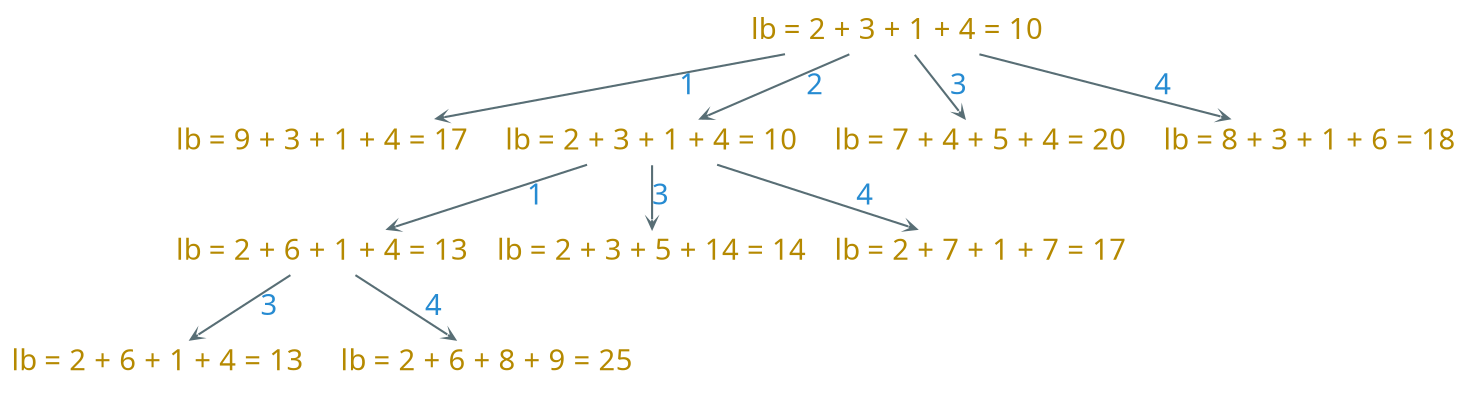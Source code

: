 digraph g {
    bgcolor=transparent
    rankdir=TB
    graph [nodesep=0.2,  ranksep=0.2]
    node [shape=plaintext,  color="#586e75",  fixedsize=true,  width=2,  height=0.3,  fontcolor="#b58900",  fontsize=14,  fontname="LXGWWenKai"]
    edge [arrowhead=vee,  color="#586e75",  fontcolor="#268bd2",  fontsize=14,  fontname="LXGWWenKai",  arrowsize=0.4]

    root [label="lb = 2 + 3 + 1 + 4 = 10"]

    root -> "lb = 9 + 3 + 1 + 4 = 17" [label=1]
    root -> "lb = 2 + 3 + 1 + 4 = 10" [label=2]
    root -> "lb = 7 + 4 + 5 + 4 = 20" [label=3]
    root -> "lb = 8 + 3 + 1 + 6 = 18" [label=4]

    "lb = 2 + 3 + 1 + 4 = 10" -> "lb = 2 + 6 + 1 + 4 = 13" [label=1]
    "lb = 2 + 3 + 1 + 4 = 10" -> "lb = 2 + 3 + 5 + 14 = 14" [label=3]
    "lb = 2 + 3 + 1 + 4 = 10" -> "lb = 2 + 7 + 1 + 7 = 17" [label=4]

    13 [label="lb = 2 + 6 + 1 + 4 = 13"]

    "lb = 2 + 6 + 1 + 4 = 13" -> 13 [label="3"]
    "lb = 2 + 6 + 1 + 4 = 13" -> "lb = 2 + 6 + 8 + 9 = 25" [label="4"]
}